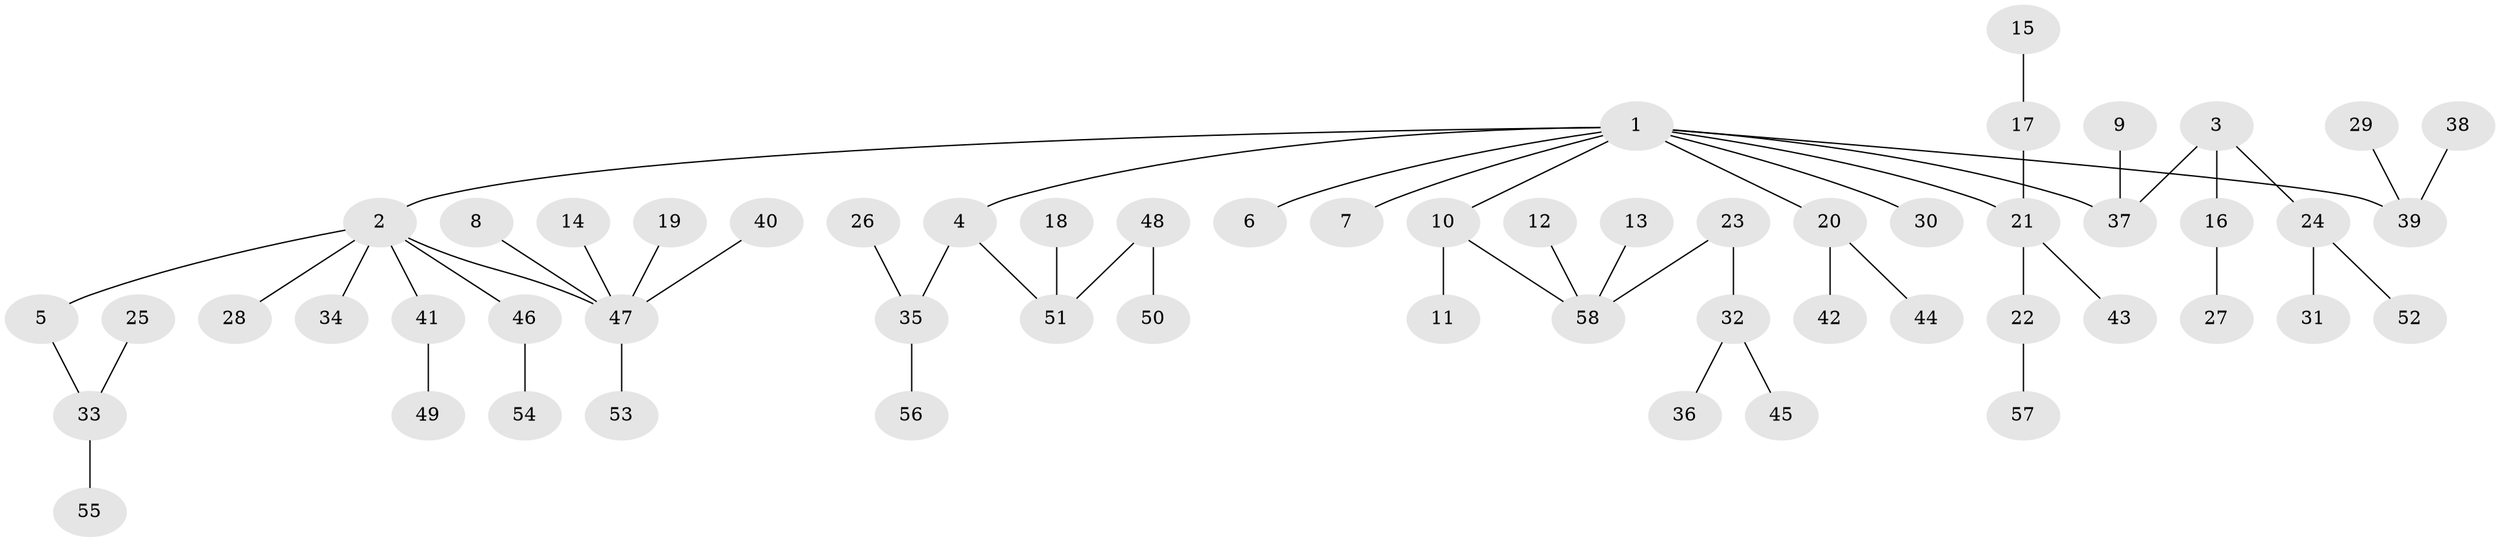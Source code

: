 // original degree distribution, {6: 0.008620689655172414, 9: 0.008620689655172414, 4: 0.07758620689655173, 3: 0.1724137931034483, 7: 0.008620689655172414, 2: 0.2413793103448276, 1: 0.4827586206896552}
// Generated by graph-tools (version 1.1) at 2025/50/03/09/25 03:50:22]
// undirected, 58 vertices, 57 edges
graph export_dot {
graph [start="1"]
  node [color=gray90,style=filled];
  1;
  2;
  3;
  4;
  5;
  6;
  7;
  8;
  9;
  10;
  11;
  12;
  13;
  14;
  15;
  16;
  17;
  18;
  19;
  20;
  21;
  22;
  23;
  24;
  25;
  26;
  27;
  28;
  29;
  30;
  31;
  32;
  33;
  34;
  35;
  36;
  37;
  38;
  39;
  40;
  41;
  42;
  43;
  44;
  45;
  46;
  47;
  48;
  49;
  50;
  51;
  52;
  53;
  54;
  55;
  56;
  57;
  58;
  1 -- 2 [weight=1.0];
  1 -- 4 [weight=1.0];
  1 -- 6 [weight=1.0];
  1 -- 7 [weight=1.0];
  1 -- 10 [weight=1.0];
  1 -- 20 [weight=1.0];
  1 -- 21 [weight=1.0];
  1 -- 30 [weight=1.0];
  1 -- 37 [weight=1.0];
  1 -- 39 [weight=1.0];
  2 -- 5 [weight=1.0];
  2 -- 28 [weight=1.0];
  2 -- 34 [weight=1.0];
  2 -- 41 [weight=1.0];
  2 -- 46 [weight=1.0];
  2 -- 47 [weight=1.0];
  3 -- 16 [weight=1.0];
  3 -- 24 [weight=1.0];
  3 -- 37 [weight=1.0];
  4 -- 35 [weight=1.0];
  4 -- 51 [weight=1.0];
  5 -- 33 [weight=1.0];
  8 -- 47 [weight=1.0];
  9 -- 37 [weight=1.0];
  10 -- 11 [weight=1.0];
  10 -- 58 [weight=1.0];
  12 -- 58 [weight=1.0];
  13 -- 58 [weight=1.0];
  14 -- 47 [weight=1.0];
  15 -- 17 [weight=1.0];
  16 -- 27 [weight=1.0];
  17 -- 21 [weight=1.0];
  18 -- 51 [weight=1.0];
  19 -- 47 [weight=1.0];
  20 -- 42 [weight=1.0];
  20 -- 44 [weight=1.0];
  21 -- 22 [weight=1.0];
  21 -- 43 [weight=1.0];
  22 -- 57 [weight=1.0];
  23 -- 32 [weight=1.0];
  23 -- 58 [weight=1.0];
  24 -- 31 [weight=1.0];
  24 -- 52 [weight=1.0];
  25 -- 33 [weight=1.0];
  26 -- 35 [weight=1.0];
  29 -- 39 [weight=1.0];
  32 -- 36 [weight=1.0];
  32 -- 45 [weight=1.0];
  33 -- 55 [weight=1.0];
  35 -- 56 [weight=1.0];
  38 -- 39 [weight=1.0];
  40 -- 47 [weight=1.0];
  41 -- 49 [weight=1.0];
  46 -- 54 [weight=1.0];
  47 -- 53 [weight=1.0];
  48 -- 50 [weight=1.0];
  48 -- 51 [weight=1.0];
}
